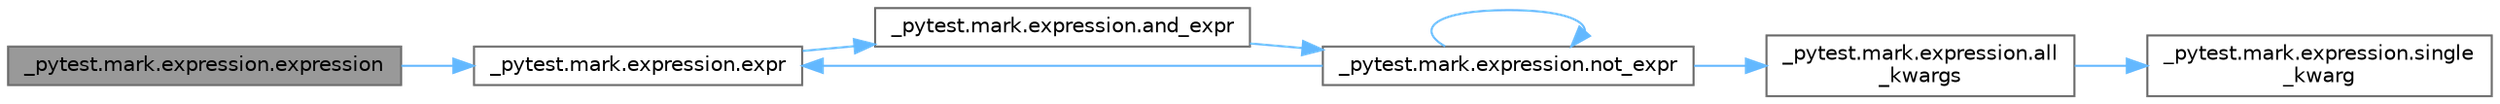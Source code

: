 digraph "_pytest.mark.expression.expression"
{
 // LATEX_PDF_SIZE
  bgcolor="transparent";
  edge [fontname=Helvetica,fontsize=10,labelfontname=Helvetica,labelfontsize=10];
  node [fontname=Helvetica,fontsize=10,shape=box,height=0.2,width=0.4];
  rankdir="LR";
  Node1 [id="Node000001",label="_pytest.mark.expression.expression",height=0.2,width=0.4,color="gray40", fillcolor="grey60", style="filled", fontcolor="black",tooltip=" "];
  Node1 -> Node2 [id="edge1_Node000001_Node000002",color="steelblue1",style="solid",tooltip=" "];
  Node2 [id="Node000002",label="_pytest.mark.expression.expr",height=0.2,width=0.4,color="grey40", fillcolor="white", style="filled",URL="$namespace__pytest_1_1mark_1_1expression.html#a04c09fc82894e5a3a8cee29cd53961ad",tooltip=" "];
  Node2 -> Node3 [id="edge2_Node000002_Node000003",color="steelblue1",style="solid",tooltip=" "];
  Node3 [id="Node000003",label="_pytest.mark.expression.and_expr",height=0.2,width=0.4,color="grey40", fillcolor="white", style="filled",URL="$namespace__pytest_1_1mark_1_1expression.html#a9db12573e322fbfb47e974215162beb5",tooltip=" "];
  Node3 -> Node4 [id="edge3_Node000003_Node000004",color="steelblue1",style="solid",tooltip=" "];
  Node4 [id="Node000004",label="_pytest.mark.expression.not_expr",height=0.2,width=0.4,color="grey40", fillcolor="white", style="filled",URL="$namespace__pytest_1_1mark_1_1expression.html#a06ed5b8eb3123aae6f115712931ea14e",tooltip=" "];
  Node4 -> Node5 [id="edge4_Node000004_Node000005",color="steelblue1",style="solid",tooltip=" "];
  Node5 [id="Node000005",label="_pytest.mark.expression.all\l_kwargs",height=0.2,width=0.4,color="grey40", fillcolor="white", style="filled",URL="$namespace__pytest_1_1mark_1_1expression.html#a1141af9359d77fd93314ccecd823e4a7",tooltip=" "];
  Node5 -> Node6 [id="edge5_Node000005_Node000006",color="steelblue1",style="solid",tooltip=" "];
  Node6 [id="Node000006",label="_pytest.mark.expression.single\l_kwarg",height=0.2,width=0.4,color="grey40", fillcolor="white", style="filled",URL="$namespace__pytest_1_1mark_1_1expression.html#a34ba8e6a9a9c6621a2d8aadb96caf094",tooltip=" "];
  Node4 -> Node2 [id="edge6_Node000004_Node000002",color="steelblue1",style="solid",tooltip=" "];
  Node4 -> Node4 [id="edge7_Node000004_Node000004",color="steelblue1",style="solid",tooltip=" "];
}
